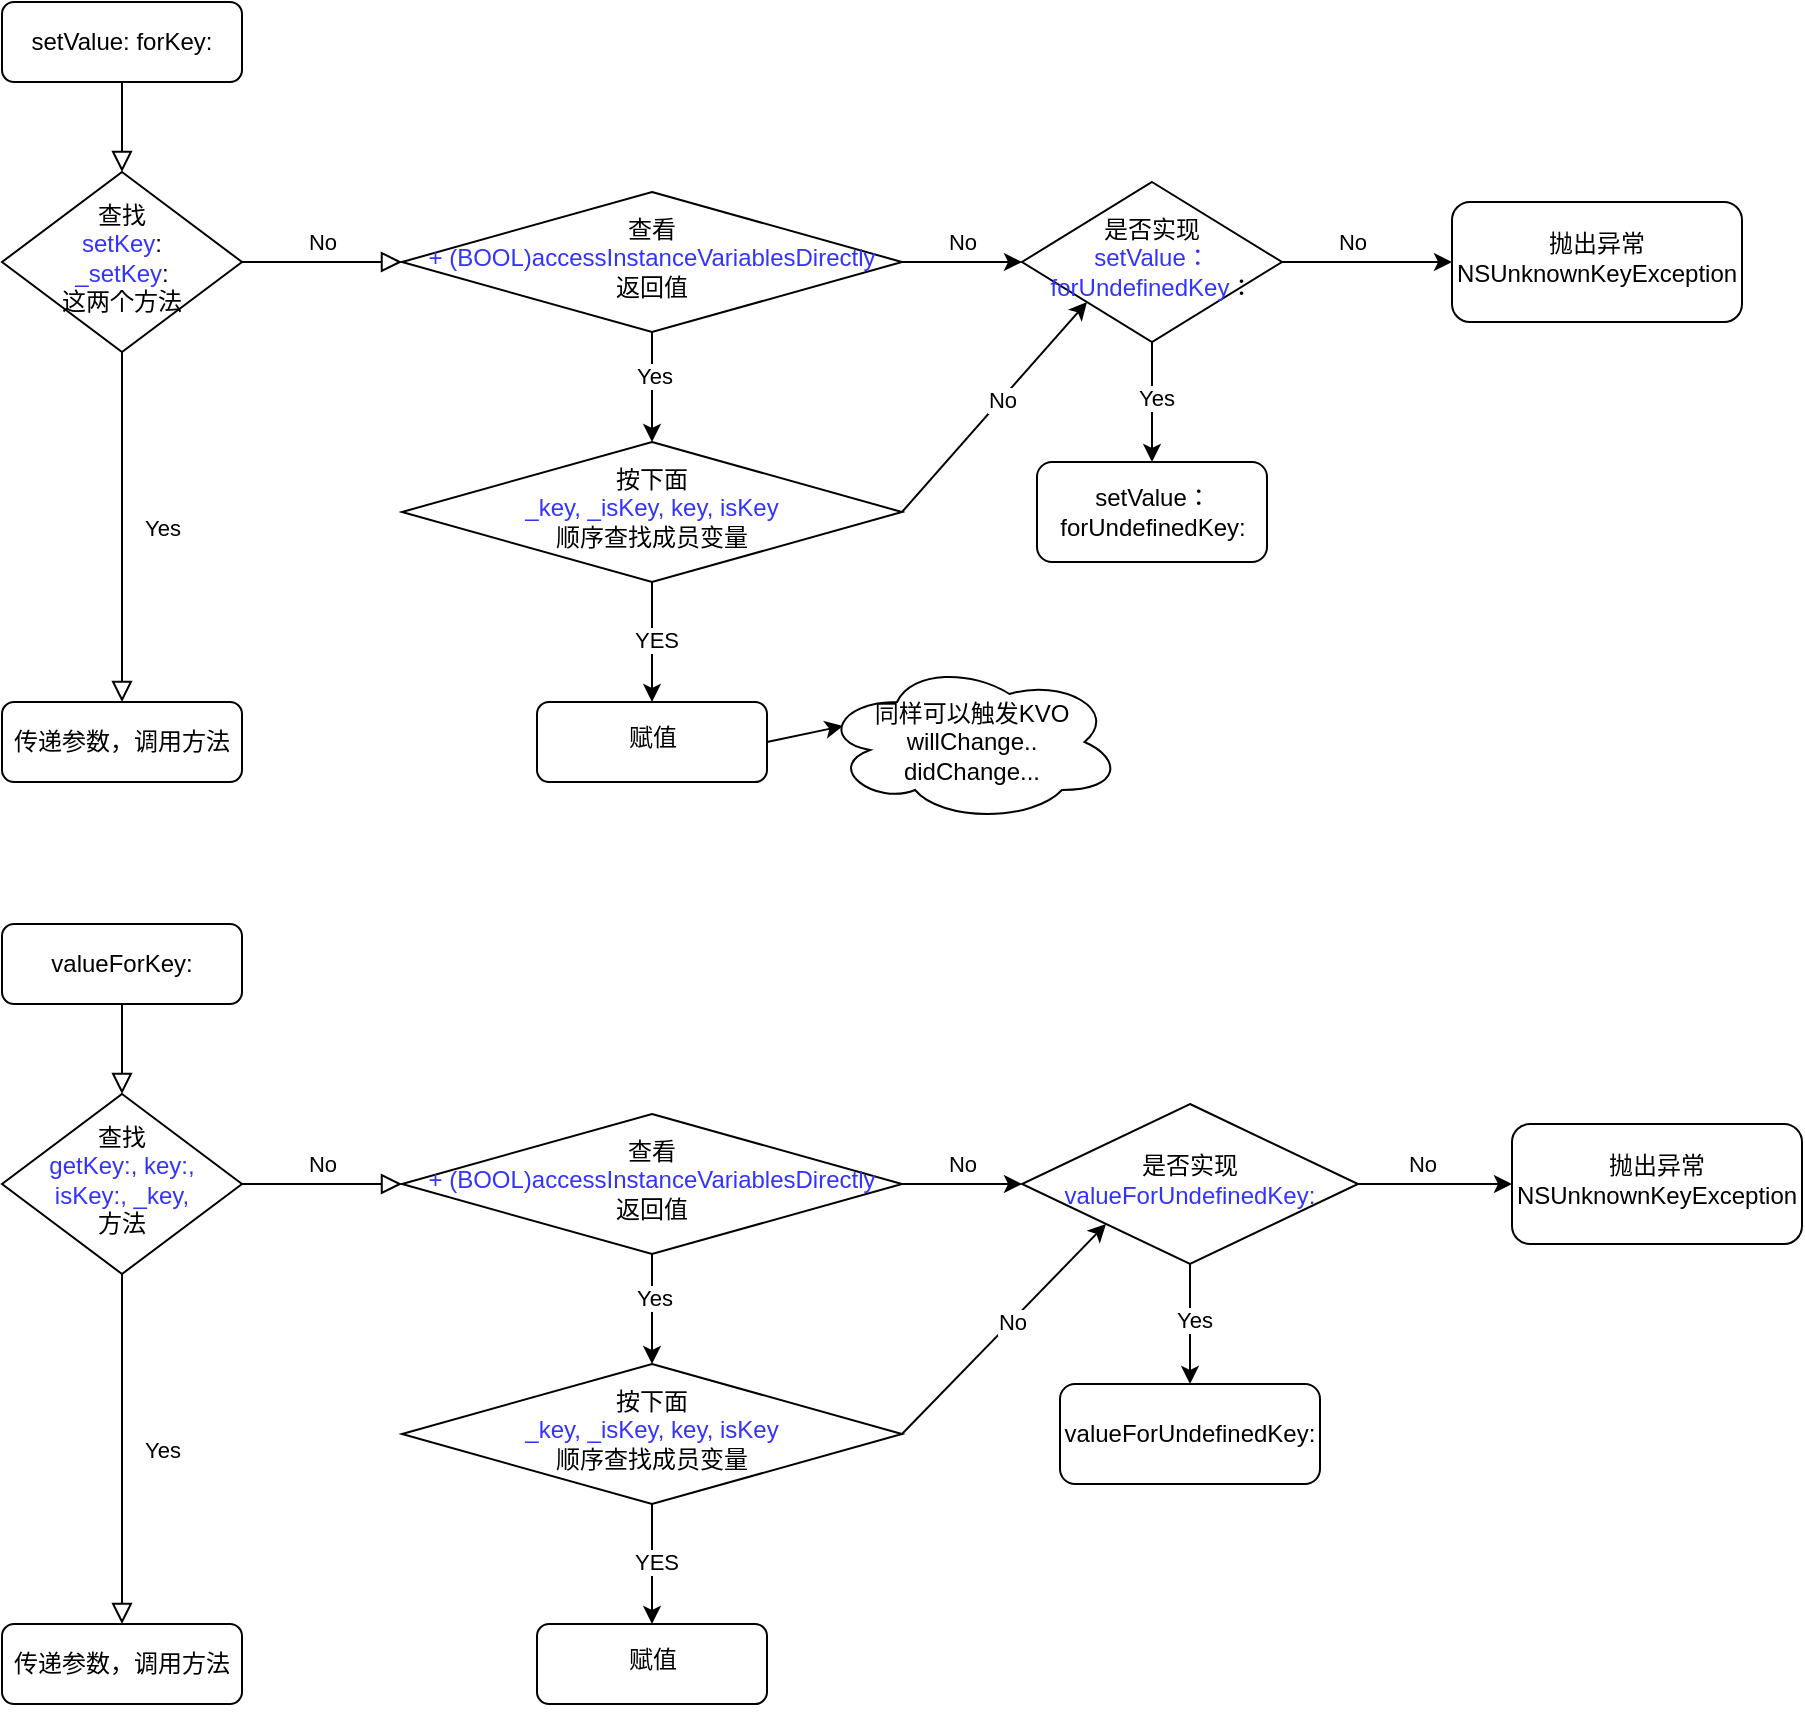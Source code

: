 <mxfile version="16.1.2" type="device"><diagram id="C5RBs43oDa-KdzZeNtuy" name="Page-1"><mxGraphModel dx="946" dy="672" grid="1" gridSize="10" guides="1" tooltips="1" connect="1" arrows="1" fold="1" page="0" pageScale="1" pageWidth="1169" pageHeight="1654" math="0" shadow="0"><root><mxCell id="WIyWlLk6GJQsqaUBKTNV-0"/><mxCell id="WIyWlLk6GJQsqaUBKTNV-1" parent="WIyWlLk6GJQsqaUBKTNV-0"/><mxCell id="WIyWlLk6GJQsqaUBKTNV-2" value="" style="rounded=0;html=1;jettySize=auto;orthogonalLoop=1;fontSize=11;endArrow=block;endFill=0;endSize=8;strokeWidth=1;shadow=0;labelBackgroundColor=none;edgeStyle=orthogonalEdgeStyle;" parent="WIyWlLk6GJQsqaUBKTNV-1" source="WIyWlLk6GJQsqaUBKTNV-3" target="WIyWlLk6GJQsqaUBKTNV-6" edge="1"><mxGeometry relative="1" as="geometry"/></mxCell><mxCell id="WIyWlLk6GJQsqaUBKTNV-3" value="setValue: forKey:" style="rounded=1;whiteSpace=wrap;html=1;fontSize=12;glass=0;strokeWidth=1;shadow=0;" parent="WIyWlLk6GJQsqaUBKTNV-1" vertex="1"><mxGeometry x="160" y="80" width="120" height="40" as="geometry"/></mxCell><mxCell id="WIyWlLk6GJQsqaUBKTNV-4" value="Yes" style="rounded=0;html=1;jettySize=auto;orthogonalLoop=1;fontSize=11;endArrow=block;endFill=0;endSize=8;strokeWidth=1;shadow=0;labelBackgroundColor=none;edgeStyle=orthogonalEdgeStyle;" parent="WIyWlLk6GJQsqaUBKTNV-1" source="WIyWlLk6GJQsqaUBKTNV-6" target="WIyWlLk6GJQsqaUBKTNV-11" edge="1"><mxGeometry y="20" relative="1" as="geometry"><mxPoint as="offset"/><mxPoint x="220" y="290" as="targetPoint"/></mxGeometry></mxCell><mxCell id="WIyWlLk6GJQsqaUBKTNV-5" value="No" style="edgeStyle=orthogonalEdgeStyle;rounded=0;html=1;jettySize=auto;orthogonalLoop=1;fontSize=11;endArrow=block;endFill=0;endSize=8;strokeWidth=1;shadow=0;labelBackgroundColor=none;entryX=0;entryY=0.5;entryDx=0;entryDy=0;fontColor=default;" parent="WIyWlLk6GJQsqaUBKTNV-1" source="WIyWlLk6GJQsqaUBKTNV-6" target="0S1R1bZalRNM1wkd4Q4w-0" edge="1"><mxGeometry y="10" relative="1" as="geometry"><mxPoint as="offset"/><mxPoint x="320" y="210" as="targetPoint"/></mxGeometry></mxCell><mxCell id="WIyWlLk6GJQsqaUBKTNV-6" value="查找&lt;br&gt;&lt;font color=&quot;#3333ff&quot;&gt;setKey&lt;/font&gt;:&lt;br&gt;&lt;font color=&quot;#3333ff&quot;&gt;_setKey&lt;/font&gt;:&lt;br&gt;这两个方法" style="rhombus;whiteSpace=wrap;html=1;shadow=0;fontFamily=Helvetica;fontSize=12;align=center;strokeWidth=1;spacing=6;spacingTop=-4;" parent="WIyWlLk6GJQsqaUBKTNV-1" vertex="1"><mxGeometry x="160" y="165" width="120" height="90" as="geometry"/></mxCell><mxCell id="WIyWlLk6GJQsqaUBKTNV-11" value="传递参数，调用方法" style="rounded=1;whiteSpace=wrap;html=1;fontSize=12;glass=0;strokeWidth=1;shadow=0;" parent="WIyWlLk6GJQsqaUBKTNV-1" vertex="1"><mxGeometry x="160" y="430" width="120" height="40" as="geometry"/></mxCell><mxCell id="0S1R1bZalRNM1wkd4Q4w-5" value="" style="edgeStyle=orthogonalEdgeStyle;rounded=0;orthogonalLoop=1;jettySize=auto;html=1;fontColor=#3333FF;" parent="WIyWlLk6GJQsqaUBKTNV-1" source="0S1R1bZalRNM1wkd4Q4w-0" target="0S1R1bZalRNM1wkd4Q4w-4" edge="1"><mxGeometry relative="1" as="geometry"/></mxCell><mxCell id="0S1R1bZalRNM1wkd4Q4w-6" value="No" style="edgeLabel;html=1;align=center;verticalAlign=middle;resizable=0;points=[];fontColor=#000000;" parent="0S1R1bZalRNM1wkd4Q4w-5" vertex="1" connectable="0"><mxGeometry x="-0.2" relative="1" as="geometry"><mxPoint x="6" y="-10" as="offset"/></mxGeometry></mxCell><mxCell id="0S1R1bZalRNM1wkd4Q4w-16" value="" style="edgeStyle=orthogonalEdgeStyle;rounded=0;orthogonalLoop=1;jettySize=auto;html=1;fontColor=#000000;" parent="WIyWlLk6GJQsqaUBKTNV-1" source="0S1R1bZalRNM1wkd4Q4w-0" target="0S1R1bZalRNM1wkd4Q4w-15" edge="1"><mxGeometry relative="1" as="geometry"/></mxCell><mxCell id="0S1R1bZalRNM1wkd4Q4w-31" value="Yes" style="edgeLabel;html=1;align=center;verticalAlign=middle;resizable=0;points=[];fontColor=#000000;" parent="0S1R1bZalRNM1wkd4Q4w-16" vertex="1" connectable="0"><mxGeometry x="-0.2" y="1" relative="1" as="geometry"><mxPoint as="offset"/></mxGeometry></mxCell><mxCell id="0S1R1bZalRNM1wkd4Q4w-0" value="查看&lt;br&gt;&lt;font color=&quot;#3333ff&quot;&gt;+ (BOOL)accessInstanceVariablesDirectly&lt;br&gt;&lt;/font&gt;返回值" style="rhombus;whiteSpace=wrap;html=1;shadow=0;strokeWidth=1;spacing=6;spacingTop=-4;" parent="WIyWlLk6GJQsqaUBKTNV-1" vertex="1"><mxGeometry x="360" y="175" width="250" height="70" as="geometry"/></mxCell><mxCell id="0S1R1bZalRNM1wkd4Q4w-13" value="" style="edgeStyle=orthogonalEdgeStyle;rounded=0;orthogonalLoop=1;jettySize=auto;html=1;fontColor=#000000;" parent="WIyWlLk6GJQsqaUBKTNV-1" source="0S1R1bZalRNM1wkd4Q4w-4" target="0S1R1bZalRNM1wkd4Q4w-12" edge="1"><mxGeometry relative="1" as="geometry"/></mxCell><mxCell id="0S1R1bZalRNM1wkd4Q4w-14" value="&lt;font color=&quot;#000000&quot;&gt;No&lt;/font&gt;" style="edgeLabel;html=1;align=center;verticalAlign=middle;resizable=0;points=[];fontColor=#3333FF;" parent="0S1R1bZalRNM1wkd4Q4w-13" vertex="1" connectable="0"><mxGeometry x="-0.176" y="2" relative="1" as="geometry"><mxPoint y="-8" as="offset"/></mxGeometry></mxCell><mxCell id="0S1R1bZalRNM1wkd4Q4w-22" value="" style="edgeStyle=none;rounded=0;orthogonalLoop=1;jettySize=auto;html=1;fontColor=#000000;" parent="WIyWlLk6GJQsqaUBKTNV-1" source="0S1R1bZalRNM1wkd4Q4w-4" target="0S1R1bZalRNM1wkd4Q4w-24" edge="1"><mxGeometry relative="1" as="geometry"><mxPoint x="735" y="330" as="targetPoint"/></mxGeometry></mxCell><mxCell id="0S1R1bZalRNM1wkd4Q4w-23" value="Yes" style="edgeLabel;html=1;align=center;verticalAlign=middle;resizable=0;points=[];fontColor=#000000;" parent="0S1R1bZalRNM1wkd4Q4w-22" vertex="1" connectable="0"><mxGeometry x="-0.075" y="2" relative="1" as="geometry"><mxPoint as="offset"/></mxGeometry></mxCell><mxCell id="0S1R1bZalRNM1wkd4Q4w-4" value="是否实现&lt;br&gt;&lt;font color=&quot;#3333ff&quot;&gt;setValue：forUndefinedKey&lt;/font&gt;：" style="rhombus;whiteSpace=wrap;html=1;shadow=0;strokeWidth=1;spacing=6;spacingTop=-4;" parent="WIyWlLk6GJQsqaUBKTNV-1" vertex="1"><mxGeometry x="670" y="170" width="130" height="80" as="geometry"/></mxCell><mxCell id="0S1R1bZalRNM1wkd4Q4w-12" value="抛出异常&lt;br&gt;NSUnknownKeyException" style="rounded=1;whiteSpace=wrap;html=1;shadow=0;strokeWidth=1;spacing=6;spacingTop=-4;" parent="WIyWlLk6GJQsqaUBKTNV-1" vertex="1"><mxGeometry x="885" y="180" width="145" height="60" as="geometry"/></mxCell><mxCell id="0S1R1bZalRNM1wkd4Q4w-17" style="rounded=0;orthogonalLoop=1;jettySize=auto;html=1;entryX=0;entryY=1;entryDx=0;entryDy=0;fontColor=#000000;exitX=1;exitY=0.5;exitDx=0;exitDy=0;" parent="WIyWlLk6GJQsqaUBKTNV-1" source="0S1R1bZalRNM1wkd4Q4w-15" target="0S1R1bZalRNM1wkd4Q4w-4" edge="1"><mxGeometry relative="1" as="geometry"/></mxCell><mxCell id="0S1R1bZalRNM1wkd4Q4w-25" value="No" style="edgeLabel;html=1;align=center;verticalAlign=middle;resizable=0;points=[];fontColor=#000000;" parent="0S1R1bZalRNM1wkd4Q4w-17" vertex="1" connectable="0"><mxGeometry x="0.078" relative="1" as="geometry"><mxPoint as="offset"/></mxGeometry></mxCell><mxCell id="0S1R1bZalRNM1wkd4Q4w-27" value="" style="edgeStyle=none;rounded=0;orthogonalLoop=1;jettySize=auto;html=1;fontColor=#000000;" parent="WIyWlLk6GJQsqaUBKTNV-1" source="0S1R1bZalRNM1wkd4Q4w-15" target="0S1R1bZalRNM1wkd4Q4w-26" edge="1"><mxGeometry relative="1" as="geometry"/></mxCell><mxCell id="0S1R1bZalRNM1wkd4Q4w-32" value="YES" style="edgeLabel;html=1;align=center;verticalAlign=middle;resizable=0;points=[];fontColor=#000000;" parent="0S1R1bZalRNM1wkd4Q4w-27" vertex="1" connectable="0"><mxGeometry x="-0.029" y="2" relative="1" as="geometry"><mxPoint as="offset"/></mxGeometry></mxCell><mxCell id="0S1R1bZalRNM1wkd4Q4w-15" value="按下面&lt;br&gt;&lt;font color=&quot;#3333ff&quot;&gt;_key, _isKey, key, isKey&lt;br&gt;&lt;/font&gt;顺序查找成员变量" style="rhombus;whiteSpace=wrap;html=1;shadow=0;strokeWidth=1;spacing=6;spacingTop=-4;" parent="WIyWlLk6GJQsqaUBKTNV-1" vertex="1"><mxGeometry x="360" y="300" width="250" height="70" as="geometry"/></mxCell><mxCell id="0S1R1bZalRNM1wkd4Q4w-24" value="setValue：forUndefinedKey:" style="rounded=1;whiteSpace=wrap;html=1;fontColor=#000000;" parent="WIyWlLk6GJQsqaUBKTNV-1" vertex="1"><mxGeometry x="677.5" y="310" width="115" height="50" as="geometry"/></mxCell><mxCell id="0S1R1bZalRNM1wkd4Q4w-39" style="edgeStyle=none;rounded=0;orthogonalLoop=1;jettySize=auto;html=1;exitX=1;exitY=0.5;exitDx=0;exitDy=0;entryX=0.07;entryY=0.4;entryDx=0;entryDy=0;entryPerimeter=0;fontColor=#000000;" parent="WIyWlLk6GJQsqaUBKTNV-1" source="0S1R1bZalRNM1wkd4Q4w-26" target="0S1R1bZalRNM1wkd4Q4w-37" edge="1"><mxGeometry relative="1" as="geometry"/></mxCell><mxCell id="0S1R1bZalRNM1wkd4Q4w-26" value="赋值" style="rounded=1;whiteSpace=wrap;html=1;shadow=0;strokeWidth=1;spacing=6;spacingTop=-4;" parent="WIyWlLk6GJQsqaUBKTNV-1" vertex="1"><mxGeometry x="427.5" y="430" width="115" height="40" as="geometry"/></mxCell><mxCell id="0S1R1bZalRNM1wkd4Q4w-28" style="edgeStyle=none;rounded=0;orthogonalLoop=1;jettySize=auto;html=1;exitX=0.5;exitY=1;exitDx=0;exitDy=0;fontColor=#000000;" parent="WIyWlLk6GJQsqaUBKTNV-1" source="0S1R1bZalRNM1wkd4Q4w-26" target="0S1R1bZalRNM1wkd4Q4w-26" edge="1"><mxGeometry relative="1" as="geometry"/></mxCell><mxCell id="0S1R1bZalRNM1wkd4Q4w-37" value="同样可以触发KVO&lt;br&gt;willChange..&lt;br&gt;didChange..." style="ellipse;shape=cloud;whiteSpace=wrap;html=1;fontColor=#000000;" parent="WIyWlLk6GJQsqaUBKTNV-1" vertex="1"><mxGeometry x="570" y="410" width="150" height="80" as="geometry"/></mxCell><mxCell id="o2Kwpx6WwIoGqN7R-Da1-0" value="" style="rounded=0;html=1;jettySize=auto;orthogonalLoop=1;fontSize=11;endArrow=block;endFill=0;endSize=8;strokeWidth=1;shadow=0;labelBackgroundColor=none;edgeStyle=orthogonalEdgeStyle;" edge="1" parent="WIyWlLk6GJQsqaUBKTNV-1" source="o2Kwpx6WwIoGqN7R-Da1-1" target="o2Kwpx6WwIoGqN7R-Da1-4"><mxGeometry relative="1" as="geometry"/></mxCell><mxCell id="o2Kwpx6WwIoGqN7R-Da1-1" value="valueForKey:" style="rounded=1;whiteSpace=wrap;html=1;fontSize=12;glass=0;strokeWidth=1;shadow=0;" vertex="1" parent="WIyWlLk6GJQsqaUBKTNV-1"><mxGeometry x="160" y="541" width="120" height="40" as="geometry"/></mxCell><mxCell id="o2Kwpx6WwIoGqN7R-Da1-2" value="Yes" style="rounded=0;html=1;jettySize=auto;orthogonalLoop=1;fontSize=11;endArrow=block;endFill=0;endSize=8;strokeWidth=1;shadow=0;labelBackgroundColor=none;edgeStyle=orthogonalEdgeStyle;" edge="1" parent="WIyWlLk6GJQsqaUBKTNV-1" source="o2Kwpx6WwIoGqN7R-Da1-4" target="o2Kwpx6WwIoGqN7R-Da1-5"><mxGeometry y="20" relative="1" as="geometry"><mxPoint as="offset"/><mxPoint x="220" y="751" as="targetPoint"/></mxGeometry></mxCell><mxCell id="o2Kwpx6WwIoGqN7R-Da1-3" value="No" style="edgeStyle=orthogonalEdgeStyle;rounded=0;html=1;jettySize=auto;orthogonalLoop=1;fontSize=11;endArrow=block;endFill=0;endSize=8;strokeWidth=1;shadow=0;labelBackgroundColor=none;entryX=0;entryY=0.5;entryDx=0;entryDy=0;fontColor=default;" edge="1" parent="WIyWlLk6GJQsqaUBKTNV-1" source="o2Kwpx6WwIoGqN7R-Da1-4" target="o2Kwpx6WwIoGqN7R-Da1-10"><mxGeometry y="10" relative="1" as="geometry"><mxPoint as="offset"/><mxPoint x="320" y="671" as="targetPoint"/></mxGeometry></mxCell><mxCell id="o2Kwpx6WwIoGqN7R-Da1-4" value="查找&lt;br&gt;&lt;font color=&quot;#3333ff&quot;&gt;getKey:, key:,&lt;br&gt;isKey:, _key,&lt;/font&gt;&lt;br&gt;方法" style="rhombus;whiteSpace=wrap;html=1;shadow=0;fontFamily=Helvetica;fontSize=12;align=center;strokeWidth=1;spacing=6;spacingTop=-4;" vertex="1" parent="WIyWlLk6GJQsqaUBKTNV-1"><mxGeometry x="160" y="626" width="120" height="90" as="geometry"/></mxCell><mxCell id="o2Kwpx6WwIoGqN7R-Da1-5" value="传递参数，调用方法" style="rounded=1;whiteSpace=wrap;html=1;fontSize=12;glass=0;strokeWidth=1;shadow=0;" vertex="1" parent="WIyWlLk6GJQsqaUBKTNV-1"><mxGeometry x="160" y="891" width="120" height="40" as="geometry"/></mxCell><mxCell id="o2Kwpx6WwIoGqN7R-Da1-6" value="" style="edgeStyle=orthogonalEdgeStyle;rounded=0;orthogonalLoop=1;jettySize=auto;html=1;fontColor=#3333FF;" edge="1" parent="WIyWlLk6GJQsqaUBKTNV-1" source="o2Kwpx6WwIoGqN7R-Da1-10" target="o2Kwpx6WwIoGqN7R-Da1-15"><mxGeometry relative="1" as="geometry"/></mxCell><mxCell id="o2Kwpx6WwIoGqN7R-Da1-7" value="No" style="edgeLabel;html=1;align=center;verticalAlign=middle;resizable=0;points=[];fontColor=#000000;" vertex="1" connectable="0" parent="o2Kwpx6WwIoGqN7R-Da1-6"><mxGeometry x="-0.2" relative="1" as="geometry"><mxPoint x="6" y="-10" as="offset"/></mxGeometry></mxCell><mxCell id="o2Kwpx6WwIoGqN7R-Da1-8" value="" style="edgeStyle=orthogonalEdgeStyle;rounded=0;orthogonalLoop=1;jettySize=auto;html=1;fontColor=#000000;" edge="1" parent="WIyWlLk6GJQsqaUBKTNV-1" source="o2Kwpx6WwIoGqN7R-Da1-10" target="o2Kwpx6WwIoGqN7R-Da1-21"><mxGeometry relative="1" as="geometry"/></mxCell><mxCell id="o2Kwpx6WwIoGqN7R-Da1-9" value="Yes" style="edgeLabel;html=1;align=center;verticalAlign=middle;resizable=0;points=[];fontColor=#000000;" vertex="1" connectable="0" parent="o2Kwpx6WwIoGqN7R-Da1-8"><mxGeometry x="-0.2" y="1" relative="1" as="geometry"><mxPoint as="offset"/></mxGeometry></mxCell><mxCell id="o2Kwpx6WwIoGqN7R-Da1-10" value="查看&lt;br&gt;&lt;font color=&quot;#3333ff&quot;&gt;+ (BOOL)accessInstanceVariablesDirectly&lt;br&gt;&lt;/font&gt;返回值" style="rhombus;whiteSpace=wrap;html=1;shadow=0;strokeWidth=1;spacing=6;spacingTop=-4;" vertex="1" parent="WIyWlLk6GJQsqaUBKTNV-1"><mxGeometry x="360" y="636" width="250" height="70" as="geometry"/></mxCell><mxCell id="o2Kwpx6WwIoGqN7R-Da1-11" value="" style="edgeStyle=orthogonalEdgeStyle;rounded=0;orthogonalLoop=1;jettySize=auto;html=1;fontColor=#000000;" edge="1" parent="WIyWlLk6GJQsqaUBKTNV-1" source="o2Kwpx6WwIoGqN7R-Da1-15" target="o2Kwpx6WwIoGqN7R-Da1-16"><mxGeometry relative="1" as="geometry"/></mxCell><mxCell id="o2Kwpx6WwIoGqN7R-Da1-12" value="&lt;font color=&quot;#000000&quot;&gt;No&lt;/font&gt;" style="edgeLabel;html=1;align=center;verticalAlign=middle;resizable=0;points=[];fontColor=#3333FF;" vertex="1" connectable="0" parent="o2Kwpx6WwIoGqN7R-Da1-11"><mxGeometry x="-0.176" y="2" relative="1" as="geometry"><mxPoint y="-8" as="offset"/></mxGeometry></mxCell><mxCell id="o2Kwpx6WwIoGqN7R-Da1-13" value="" style="edgeStyle=none;rounded=0;orthogonalLoop=1;jettySize=auto;html=1;fontColor=#000000;" edge="1" parent="WIyWlLk6GJQsqaUBKTNV-1" source="o2Kwpx6WwIoGqN7R-Da1-15" target="o2Kwpx6WwIoGqN7R-Da1-22"><mxGeometry relative="1" as="geometry"><mxPoint x="735" y="791" as="targetPoint"/></mxGeometry></mxCell><mxCell id="o2Kwpx6WwIoGqN7R-Da1-14" value="Yes" style="edgeLabel;html=1;align=center;verticalAlign=middle;resizable=0;points=[];fontColor=#000000;" vertex="1" connectable="0" parent="o2Kwpx6WwIoGqN7R-Da1-13"><mxGeometry x="-0.075" y="2" relative="1" as="geometry"><mxPoint as="offset"/></mxGeometry></mxCell><mxCell id="o2Kwpx6WwIoGqN7R-Da1-15" value="是否实现&lt;br&gt;&lt;font color=&quot;#3333ff&quot;&gt;valueForUndefinedKey:&lt;/font&gt;" style="rhombus;whiteSpace=wrap;html=1;shadow=0;strokeWidth=1;spacing=6;spacingTop=-4;" vertex="1" parent="WIyWlLk6GJQsqaUBKTNV-1"><mxGeometry x="670" y="631" width="168" height="80" as="geometry"/></mxCell><mxCell id="o2Kwpx6WwIoGqN7R-Da1-16" value="抛出异常&lt;br&gt;NSUnknownKeyException" style="rounded=1;whiteSpace=wrap;html=1;shadow=0;strokeWidth=1;spacing=6;spacingTop=-4;" vertex="1" parent="WIyWlLk6GJQsqaUBKTNV-1"><mxGeometry x="915" y="641" width="145" height="60" as="geometry"/></mxCell><mxCell id="o2Kwpx6WwIoGqN7R-Da1-17" style="rounded=0;orthogonalLoop=1;jettySize=auto;html=1;entryX=0;entryY=1;entryDx=0;entryDy=0;fontColor=#000000;exitX=1;exitY=0.5;exitDx=0;exitDy=0;" edge="1" parent="WIyWlLk6GJQsqaUBKTNV-1" source="o2Kwpx6WwIoGqN7R-Da1-21" target="o2Kwpx6WwIoGqN7R-Da1-15"><mxGeometry relative="1" as="geometry"/></mxCell><mxCell id="o2Kwpx6WwIoGqN7R-Da1-18" value="No" style="edgeLabel;html=1;align=center;verticalAlign=middle;resizable=0;points=[];fontColor=#000000;" vertex="1" connectable="0" parent="o2Kwpx6WwIoGqN7R-Da1-17"><mxGeometry x="0.078" relative="1" as="geometry"><mxPoint as="offset"/></mxGeometry></mxCell><mxCell id="o2Kwpx6WwIoGqN7R-Da1-19" value="" style="edgeStyle=none;rounded=0;orthogonalLoop=1;jettySize=auto;html=1;fontColor=#000000;" edge="1" parent="WIyWlLk6GJQsqaUBKTNV-1" source="o2Kwpx6WwIoGqN7R-Da1-21" target="o2Kwpx6WwIoGqN7R-Da1-24"><mxGeometry relative="1" as="geometry"/></mxCell><mxCell id="o2Kwpx6WwIoGqN7R-Da1-20" value="YES" style="edgeLabel;html=1;align=center;verticalAlign=middle;resizable=0;points=[];fontColor=#000000;" vertex="1" connectable="0" parent="o2Kwpx6WwIoGqN7R-Da1-19"><mxGeometry x="-0.029" y="2" relative="1" as="geometry"><mxPoint as="offset"/></mxGeometry></mxCell><mxCell id="o2Kwpx6WwIoGqN7R-Da1-21" value="按下面&lt;br&gt;&lt;font color=&quot;#3333ff&quot;&gt;_key, _isKey, key, isKey&lt;br&gt;&lt;/font&gt;顺序查找成员变量" style="rhombus;whiteSpace=wrap;html=1;shadow=0;strokeWidth=1;spacing=6;spacingTop=-4;" vertex="1" parent="WIyWlLk6GJQsqaUBKTNV-1"><mxGeometry x="360" y="761" width="250" height="70" as="geometry"/></mxCell><mxCell id="o2Kwpx6WwIoGqN7R-Da1-22" value="valueForUndefinedKey:" style="rounded=1;whiteSpace=wrap;html=1;fontColor=#000000;" vertex="1" parent="WIyWlLk6GJQsqaUBKTNV-1"><mxGeometry x="689" y="771" width="130" height="50" as="geometry"/></mxCell><mxCell id="o2Kwpx6WwIoGqN7R-Da1-24" value="赋值" style="rounded=1;whiteSpace=wrap;html=1;shadow=0;strokeWidth=1;spacing=6;spacingTop=-4;" vertex="1" parent="WIyWlLk6GJQsqaUBKTNV-1"><mxGeometry x="427.5" y="891" width="115" height="40" as="geometry"/></mxCell><mxCell id="o2Kwpx6WwIoGqN7R-Da1-25" style="edgeStyle=none;rounded=0;orthogonalLoop=1;jettySize=auto;html=1;exitX=0.5;exitY=1;exitDx=0;exitDy=0;fontColor=#000000;" edge="1" parent="WIyWlLk6GJQsqaUBKTNV-1" source="o2Kwpx6WwIoGqN7R-Da1-24" target="o2Kwpx6WwIoGqN7R-Da1-24"><mxGeometry relative="1" as="geometry"/></mxCell></root></mxGraphModel></diagram></mxfile>